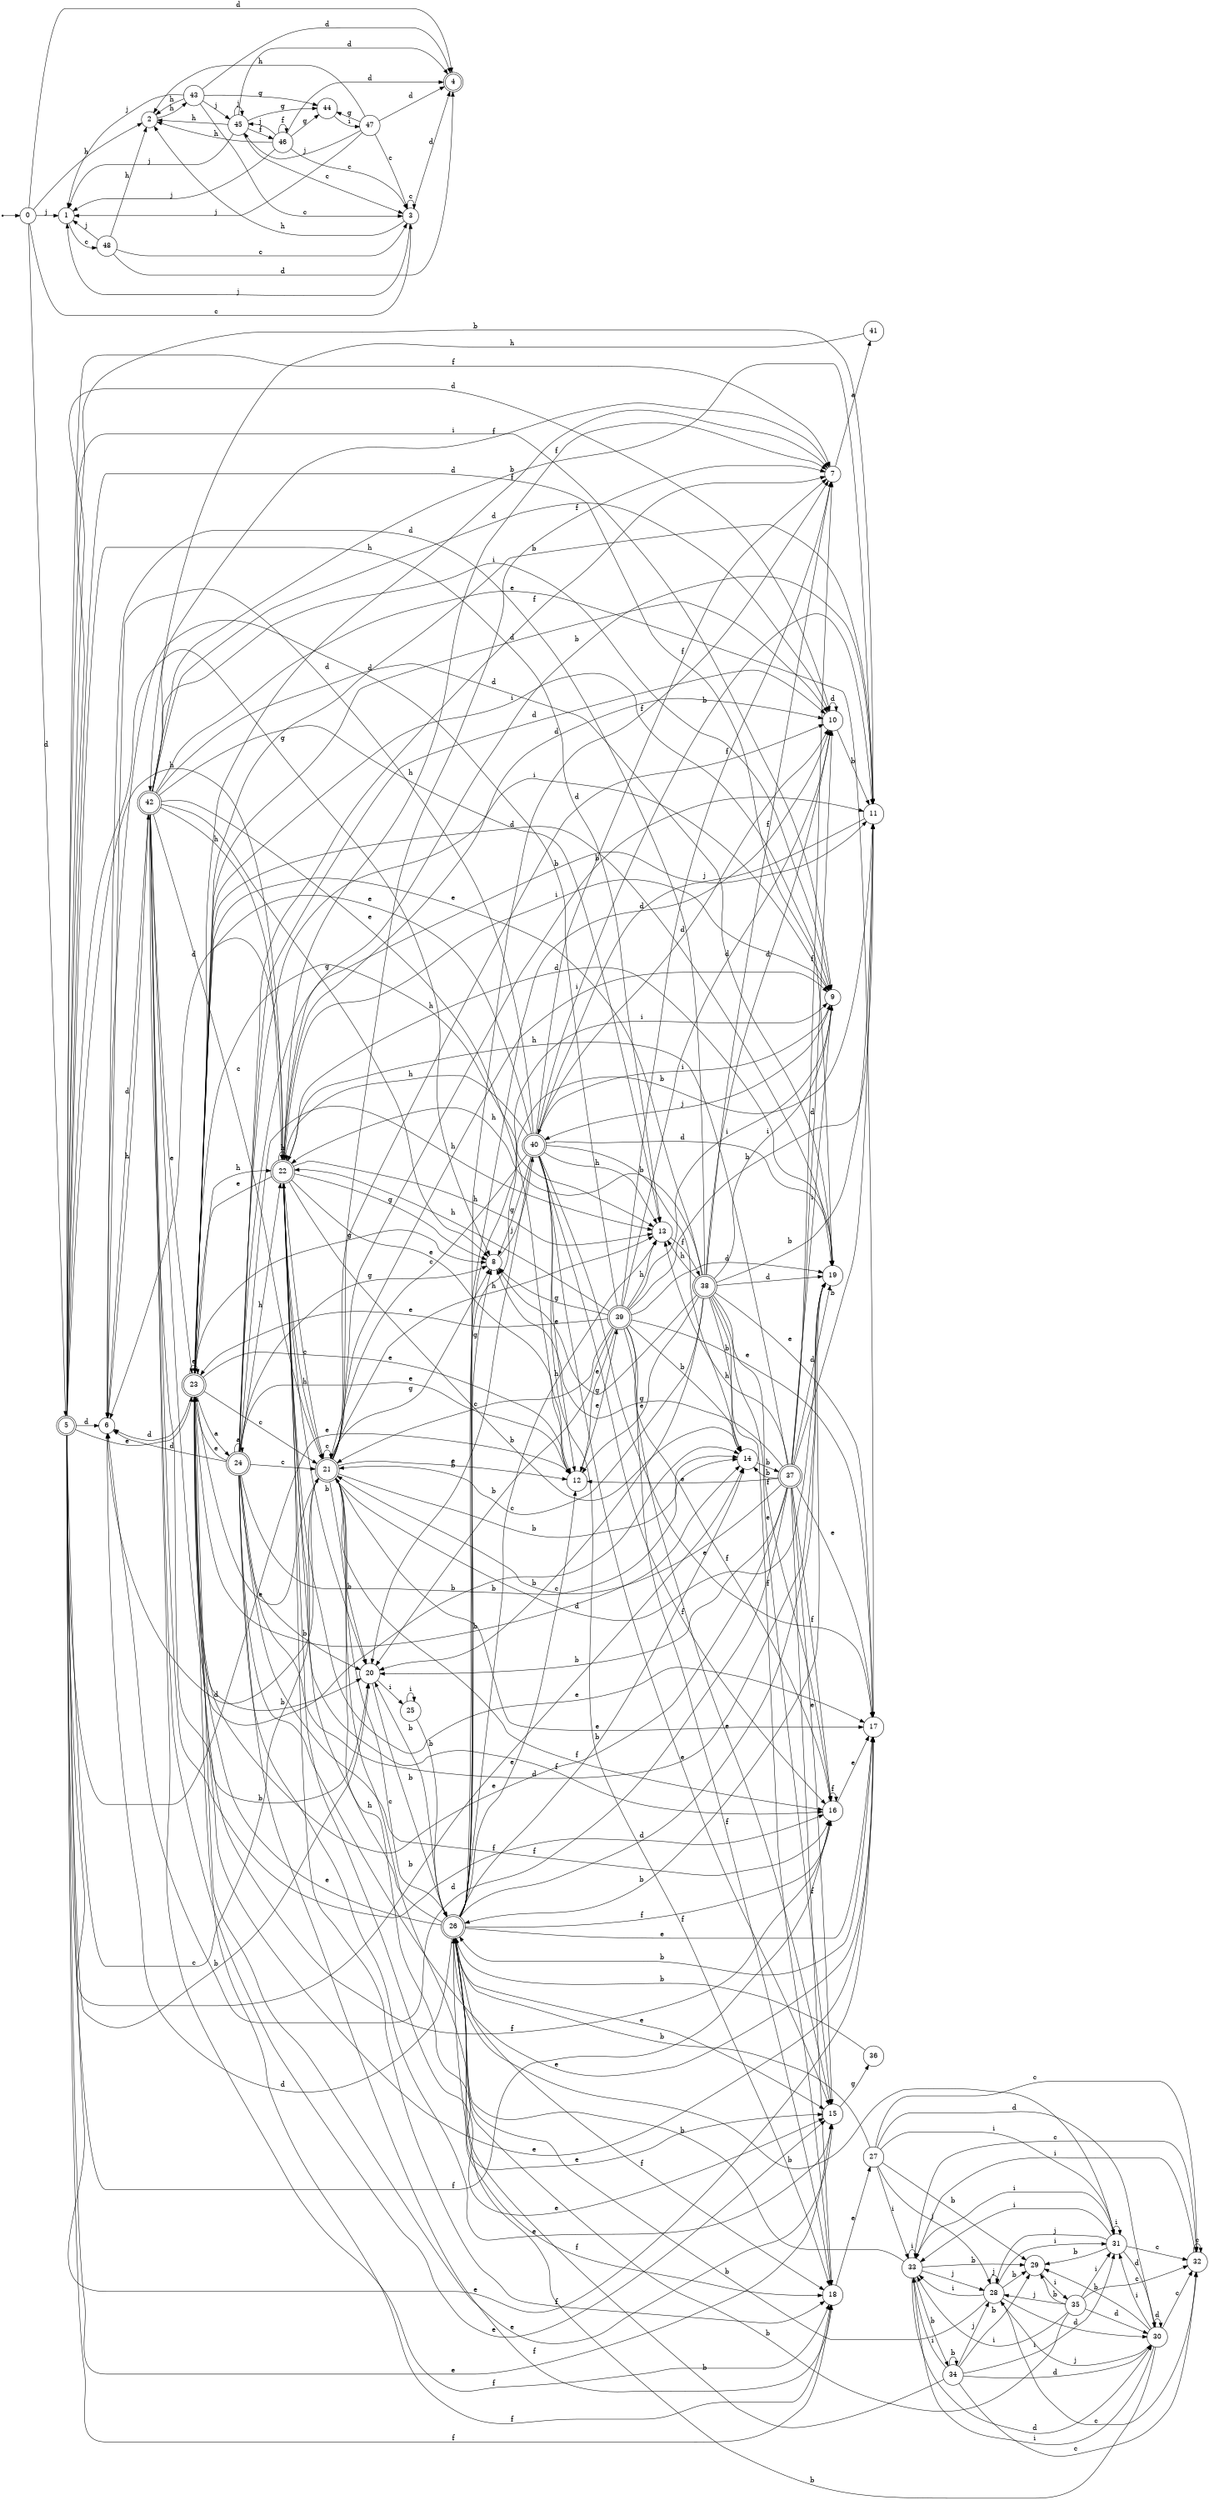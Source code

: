 digraph finite_state_machine {
rankdir=LR;
size="20,20";
node [shape = point]; "dummy0"
node [shape = circle]; "0";
"dummy0" -> "0";
node [shape = circle]; "1";
node [shape = circle]; "2";
node [shape = circle]; "3";
node [shape = doublecircle]; "4";node [shape = doublecircle]; "5";node [shape = circle]; "6";
node [shape = circle]; "7";
node [shape = circle]; "8";
node [shape = circle]; "9";
node [shape = circle]; "10";
node [shape = circle]; "11";
node [shape = circle]; "12";
node [shape = circle]; "13";
node [shape = circle]; "14";
node [shape = circle]; "15";
node [shape = circle]; "16";
node [shape = circle]; "17";
node [shape = circle]; "18";
node [shape = circle]; "19";
node [shape = circle]; "20";
node [shape = doublecircle]; "21";node [shape = doublecircle]; "22";node [shape = doublecircle]; "23";node [shape = doublecircle]; "24";node [shape = circle]; "25";
node [shape = doublecircle]; "26";node [shape = circle]; "27";
node [shape = circle]; "28";
node [shape = circle]; "29";
node [shape = circle]; "30";
node [shape = circle]; "31";
node [shape = circle]; "32";
node [shape = circle]; "33";
node [shape = circle]; "34";
node [shape = circle]; "35";
node [shape = circle]; "36";
node [shape = doublecircle]; "37";node [shape = doublecircle]; "38";node [shape = doublecircle]; "39";node [shape = doublecircle]; "40";node [shape = circle]; "41";
node [shape = doublecircle]; "42";node [shape = circle]; "43";
node [shape = circle]; "44";
node [shape = circle]; "45";
node [shape = circle]; "46";
node [shape = circle]; "47";
node [shape = circle]; "48";
"0" -> "1" [label = "j"];
 "0" -> "2" [label = "h"];
 "0" -> "3" [label = "c"];
 "0" -> "4" [label = "d"];
 "0" -> "5" [label = "d"];
 "5" -> "10" [label = "d"];
 "5" -> "19" [label = "d"];
 "5" -> "6" [label = "d"];
 "5" -> "16" [label = "f"];
 "5" -> "18" [label = "f"];
 "5" -> "7" [label = "f"];
 "5" -> "8" [label = "g"];
 "5" -> "9" [label = "i"];
 "5" -> "11" [label = "b"];
 "5" -> "20" [label = "b"];
 "5" -> "14" [label = "b"];
 "5" -> "17" [label = "e"];
 "5" -> "12" [label = "e"];
 "5" -> "23" [label = "e"];
 "5" -> "15" [label = "e"];
 "5" -> "13" [label = "h"];
 "5" -> "22" [label = "h"];
 "5" -> "21" [label = "c"];
 "23" -> "17" [label = "e"];
 "23" -> "12" [label = "e"];
 "23" -> "15" [label = "e"];
 "23" -> "23" [label = "e"];
 "23" -> "24" [label = "a"];
 "23" -> "10" [label = "d"];
 "23" -> "19" [label = "d"];
 "23" -> "6" [label = "d"];
 "23" -> "16" [label = "f"];
 "23" -> "18" [label = "f"];
 "23" -> "7" [label = "f"];
 "23" -> "8" [label = "g"];
 "23" -> "9" [label = "i"];
 "23" -> "11" [label = "b"];
 "23" -> "20" [label = "b"];
 "23" -> "14" [label = "b"];
 "23" -> "13" [label = "h"];
 "23" -> "22" [label = "h"];
 "23" -> "21" [label = "c"];
 "24" -> "24" [label = "a"];
 "24" -> "17" [label = "e"];
 "24" -> "12" [label = "e"];
 "24" -> "15" [label = "e"];
 "24" -> "23" [label = "e"];
 "24" -> "10" [label = "d"];
 "24" -> "19" [label = "d"];
 "24" -> "6" [label = "d"];
 "24" -> "16" [label = "f"];
 "24" -> "18" [label = "f"];
 "24" -> "7" [label = "f"];
 "24" -> "8" [label = "g"];
 "24" -> "9" [label = "i"];
 "24" -> "11" [label = "b"];
 "24" -> "20" [label = "b"];
 "24" -> "14" [label = "b"];
 "24" -> "13" [label = "h"];
 "24" -> "22" [label = "h"];
 "24" -> "21" [label = "c"];
 "22" -> "13" [label = "h"];
 "22" -> "22" [label = "h"];
 "22" -> "17" [label = "e"];
 "22" -> "12" [label = "e"];
 "22" -> "23" [label = "e"];
 "22" -> "15" [label = "e"];
 "22" -> "16" [label = "f"];
 "22" -> "18" [label = "f"];
 "22" -> "7" [label = "f"];
 "22" -> "10" [label = "d"];
 "22" -> "19" [label = "d"];
 "22" -> "6" [label = "d"];
 "22" -> "11" [label = "b"];
 "22" -> "20" [label = "b"];
 "22" -> "14" [label = "b"];
 "22" -> "21" [label = "c"];
 "22" -> "8" [label = "g"];
 "22" -> "9" [label = "i"];
 "21" -> "21" [label = "c"];
 "21" -> "17" [label = "e"];
 "21" -> "12" [label = "e"];
 "21" -> "23" [label = "e"];
 "21" -> "15" [label = "e"];
 "21" -> "16" [label = "f"];
 "21" -> "18" [label = "f"];
 "21" -> "7" [label = "f"];
 "21" -> "10" [label = "d"];
 "21" -> "19" [label = "d"];
 "21" -> "6" [label = "d"];
 "21" -> "11" [label = "b"];
 "21" -> "20" [label = "b"];
 "21" -> "14" [label = "b"];
 "21" -> "13" [label = "h"];
 "21" -> "22" [label = "h"];
 "21" -> "8" [label = "g"];
 "21" -> "9" [label = "i"];
 "20" -> "25" [label = "i"];
 "20" -> "26" [label = "b"];
 "26" -> "17" [label = "e"];
 "26" -> "12" [label = "e"];
 "26" -> "23" [label = "e"];
 "26" -> "15" [label = "e"];
 "26" -> "16" [label = "f"];
 "26" -> "18" [label = "f"];
 "26" -> "7" [label = "f"];
 "26" -> "10" [label = "d"];
 "26" -> "19" [label = "d"];
 "26" -> "6" [label = "d"];
 "26" -> "11" [label = "b"];
 "26" -> "20" [label = "b"];
 "26" -> "14" [label = "b"];
 "26" -> "21" [label = "c"];
 "26" -> "13" [label = "h"];
 "26" -> "22" [label = "h"];
 "26" -> "8" [label = "g"];
 "26" -> "9" [label = "i"];
 "25" -> "25" [label = "i"];
 "25" -> "26" [label = "b"];
 "19" -> "26" [label = "b"];
 "18" -> "27" [label = "e"];
 "27" -> "28" [label = "j"];
 "27" -> "26" [label = "b"];
 "27" -> "29" [label = "b"];
 "27" -> "30" [label = "d"];
 "27" -> "33" [label = "i"];
 "27" -> "31" [label = "i"];
 "27" -> "32" [label = "c"];
 "33" -> "33" [label = "i"];
 "33" -> "31" [label = "i"];
 "33" -> "32" [label = "c"];
 "33" -> "34" [label = "b"];
 "33" -> "26" [label = "b"];
 "33" -> "29" [label = "b"];
 "33" -> "28" [label = "j"];
 "33" -> "30" [label = "d"];
 "34" -> "34" [label = "b"];
 "34" -> "26" [label = "b"];
 "34" -> "29" [label = "b"];
 "34" -> "32" [label = "c"];
 "34" -> "33" [label = "i"];
 "34" -> "31" [label = "i"];
 "34" -> "28" [label = "j"];
 "34" -> "30" [label = "d"];
 "32" -> "32" [label = "c"];
 "32" -> "33" [label = "i"];
 "31" -> "33" [label = "i"];
 "31" -> "31" [label = "i"];
 "31" -> "30" [label = "d"];
 "31" -> "28" [label = "j"];
 "31" -> "26" [label = "b"];
 "31" -> "29" [label = "b"];
 "31" -> "32" [label = "c"];
 "30" -> "30" [label = "d"];
 "30" -> "33" [label = "i"];
 "30" -> "31" [label = "i"];
 "30" -> "28" [label = "j"];
 "30" -> "26" [label = "b"];
 "30" -> "29" [label = "b"];
 "30" -> "32" [label = "c"];
 "29" -> "35" [label = "i"];
 "35" -> "26" [label = "b"];
 "35" -> "29" [label = "b"];
 "35" -> "28" [label = "j"];
 "35" -> "30" [label = "d"];
 "35" -> "33" [label = "i"];
 "35" -> "31" [label = "i"];
 "35" -> "32" [label = "c"];
 "28" -> "28" [label = "j"];
 "28" -> "26" [label = "b"];
 "28" -> "29" [label = "b"];
 "28" -> "30" [label = "d"];
 "28" -> "33" [label = "i"];
 "28" -> "31" [label = "i"];
 "28" -> "32" [label = "c"];
 "17" -> "26" [label = "b"];
 "16" -> "16" [label = "f"];
 "16" -> "17" [label = "e"];
 "15" -> "36" [label = "g"];
 "36" -> "26" [label = "b"];
 "14" -> "37" [label = "b"];
 "37" -> "11" [label = "b"];
 "37" -> "20" [label = "b"];
 "37" -> "14" [label = "b"];
 "37" -> "10" [label = "d"];
 "37" -> "19" [label = "d"];
 "37" -> "6" [label = "d"];
 "37" -> "16" [label = "f"];
 "37" -> "18" [label = "f"];
 "37" -> "7" [label = "f"];
 "37" -> "8" [label = "g"];
 "37" -> "9" [label = "i"];
 "37" -> "17" [label = "e"];
 "37" -> "12" [label = "e"];
 "37" -> "23" [label = "e"];
 "37" -> "15" [label = "e"];
 "37" -> "13" [label = "h"];
 "37" -> "22" [label = "h"];
 "37" -> "21" [label = "c"];
 "13" -> "38" [label = "f"];
 "38" -> "13" [label = "h"];
 "38" -> "22" [label = "h"];
 "38" -> "10" [label = "d"];
 "38" -> "19" [label = "d"];
 "38" -> "6" [label = "d"];
 "38" -> "16" [label = "f"];
 "38" -> "18" [label = "f"];
 "38" -> "7" [label = "f"];
 "38" -> "8" [label = "g"];
 "38" -> "9" [label = "i"];
 "38" -> "11" [label = "b"];
 "38" -> "20" [label = "b"];
 "38" -> "14" [label = "b"];
 "38" -> "17" [label = "e"];
 "38" -> "12" [label = "e"];
 "38" -> "23" [label = "e"];
 "38" -> "15" [label = "e"];
 "38" -> "21" [label = "c"];
 "12" -> "39" [label = "e"];
 "39" -> "17" [label = "e"];
 "39" -> "12" [label = "e"];
 "39" -> "23" [label = "e"];
 "39" -> "15" [label = "e"];
 "39" -> "10" [label = "d"];
 "39" -> "19" [label = "d"];
 "39" -> "6" [label = "d"];
 "39" -> "16" [label = "f"];
 "39" -> "18" [label = "f"];
 "39" -> "7" [label = "f"];
 "39" -> "8" [label = "g"];
 "39" -> "9" [label = "i"];
 "39" -> "11" [label = "b"];
 "39" -> "20" [label = "b"];
 "39" -> "14" [label = "b"];
 "39" -> "13" [label = "h"];
 "39" -> "22" [label = "h"];
 "39" -> "21" [label = "c"];
 "11" -> "40" [label = "j"];
 "40" -> "8" [label = "g"];
 "40" -> "9" [label = "i"];
 "40" -> "10" [label = "d"];
 "40" -> "19" [label = "d"];
 "40" -> "6" [label = "d"];
 "40" -> "11" [label = "b"];
 "40" -> "20" [label = "b"];
 "40" -> "14" [label = "b"];
 "40" -> "16" [label = "f"];
 "40" -> "18" [label = "f"];
 "40" -> "7" [label = "f"];
 "40" -> "17" [label = "e"];
 "40" -> "12" [label = "e"];
 "40" -> "23" [label = "e"];
 "40" -> "15" [label = "e"];
 "40" -> "13" [label = "h"];
 "40" -> "22" [label = "h"];
 "40" -> "21" [label = "c"];
 "10" -> "10" [label = "d"];
 "10" -> "11" [label = "b"];
 "9" -> "40" [label = "j"];
 "8" -> "40" [label = "j"];
 "7" -> "41" [label = "a"];
 "41" -> "42" [label = "h"];
 "42" -> "10" [label = "d"];
 "42" -> "19" [label = "d"];
 "42" -> "6" [label = "d"];
 "42" -> "16" [label = "f"];
 "42" -> "18" [label = "f"];
 "42" -> "7" [label = "f"];
 "42" -> "8" [label = "g"];
 "42" -> "9" [label = "i"];
 "42" -> "11" [label = "b"];
 "42" -> "20" [label = "b"];
 "42" -> "14" [label = "b"];
 "42" -> "17" [label = "e"];
 "42" -> "12" [label = "e"];
 "42" -> "23" [label = "e"];
 "42" -> "15" [label = "e"];
 "42" -> "13" [label = "h"];
 "42" -> "22" [label = "h"];
 "42" -> "21" [label = "c"];
 "6" -> "42" [label = "h"];
 "3" -> "3" [label = "c"];
 "3" -> "1" [label = "j"];
 "3" -> "2" [label = "h"];
 "3" -> "4" [label = "d"];
 "2" -> "43" [label = "h"];
 "43" -> "2" [label = "h"];
 "43" -> "44" [label = "g"];
 "43" -> "1" [label = "j"];
 "43" -> "45" [label = "j"];
 "43" -> "3" [label = "c"];
 "43" -> "4" [label = "d"];
 "45" -> "1" [label = "j"];
 "45" -> "45" [label = "j"];
 "45" -> "46" [label = "f"];
 "45" -> "44" [label = "g"];
 "45" -> "2" [label = "h"];
 "45" -> "3" [label = "c"];
 "45" -> "4" [label = "d"];
 "46" -> "46" [label = "f"];
 "46" -> "1" [label = "j"];
 "46" -> "45" [label = "j"];
 "46" -> "44" [label = "g"];
 "46" -> "2" [label = "h"];
 "46" -> "3" [label = "c"];
 "46" -> "4" [label = "d"];
 "44" -> "47" [label = "i"];
 "47" -> "44" [label = "g"];
 "47" -> "1" [label = "j"];
 "47" -> "45" [label = "j"];
 "47" -> "2" [label = "h"];
 "47" -> "3" [label = "c"];
 "47" -> "4" [label = "d"];
 "1" -> "48" [label = "c"];
 "48" -> "1" [label = "j"];
 "48" -> "2" [label = "h"];
 "48" -> "3" [label = "c"];
 "48" -> "4" [label = "d"];
 }
